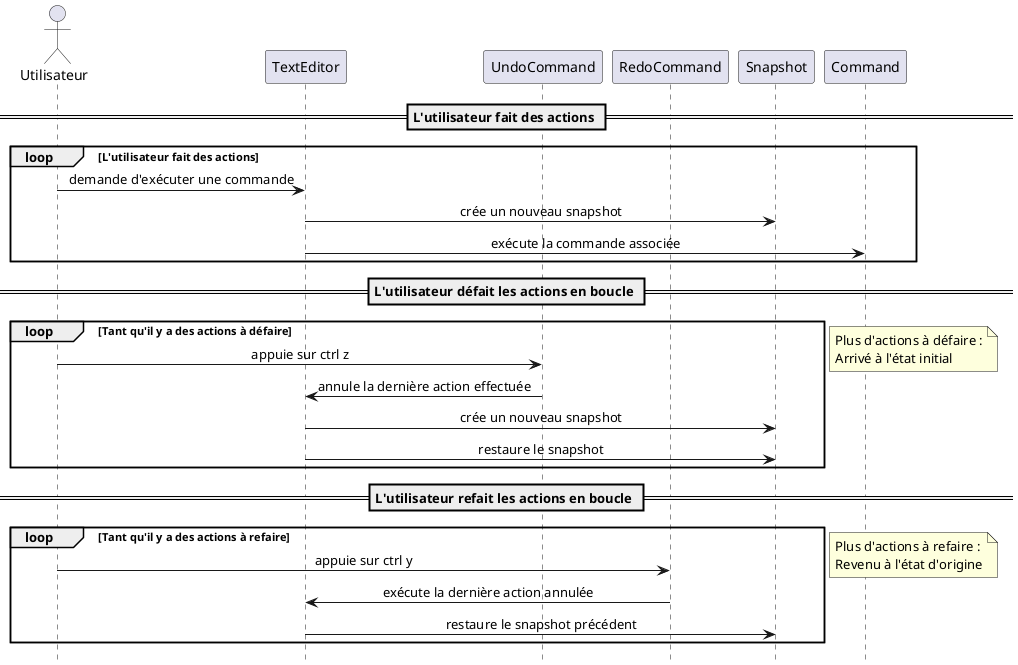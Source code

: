 @startuml faire-défaire
hide footbox
skinparam sequenceMessageAlign center

actor Utilisateur
participant "TextEditor" as editor
participant "UndoCommand" as undo
participant "RedoCommand" as redo
participant "Snapshot" as snapshot

== L'utilisateur fait des actions ==
loop L'utilisateur fait des actions
    Utilisateur -> editor : demande d'exécuter une commande
    editor -> snapshot : crée un nouveau snapshot
    editor -> Command : exécute la commande associée
end

== L'utilisateur défait les actions en boucle ==
loop Tant qu'il y a des actions à défaire
    Utilisateur -> undo : appuie sur ctrl z
    undo -> editor : annule la dernière action effectuée
    editor -> snapshot : crée un nouveau snapshot
    editor -> snapshot : restaure le snapshot
end

note right: Plus d'actions à défaire :\nArrivé à l'état initial

== L'utilisateur refait les actions en boucle ==
loop Tant qu'il y a des actions à refaire
    Utilisateur -> redo : appuie sur ctrl y
    redo -> editor : exécute la dernière action annulée
    editor -> snapshot : restaure le snapshot précédent
end

note right: Plus d'actions à refaire :\nRevenu à l'état d'origine
@enduml
